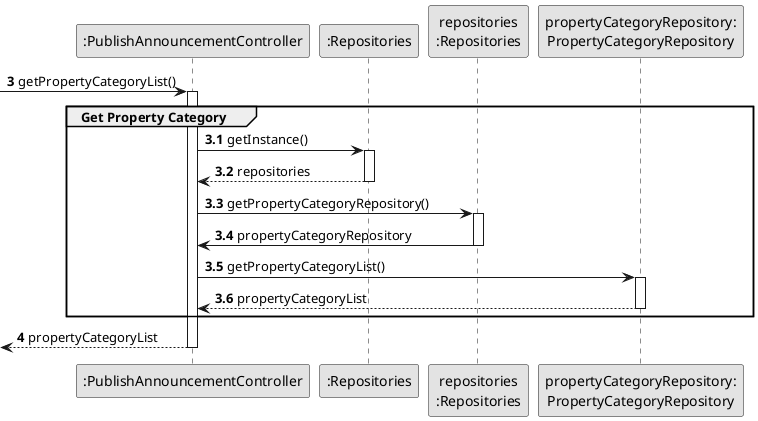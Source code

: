 @startuml
skinparam monochrome true
skinparam packageStyle rectangle
skinparam shadowing false

participant ":PublishAnnouncementController" as Controller
participant ":Repositories" as RepositorySingleton
participant "repositories\n:Repositories" as RepositoryInstance
participant "propertyCategoryRepository:\nPropertyCategoryRepository" as PropertyCategoryRepository

autonumber 3
-> Controller : getPropertyCategoryList()

autonumber 3.1

activate Controller
    group Get Property Category
        Controller -> RepositorySingleton : getInstance()
        activate RepositorySingleton

            RepositorySingleton --> Controller: repositories
        deactivate RepositorySingleton

        Controller -> RepositoryInstance : getPropertyCategoryRepository()
        activate RepositoryInstance

            RepositoryInstance -> Controller : propertyCategoryRepository
        deactivate RepositoryInstance

        Controller -> PropertyCategoryRepository : getPropertyCategoryList()
        activate PropertyCategoryRepository

            PropertyCategoryRepository --> Controller : propertyCategoryList
        deactivate PropertyCategoryRepository

    end group

    autonumber 4
    <-- Controller : propertyCategoryList

deactivate Controller


@enduml